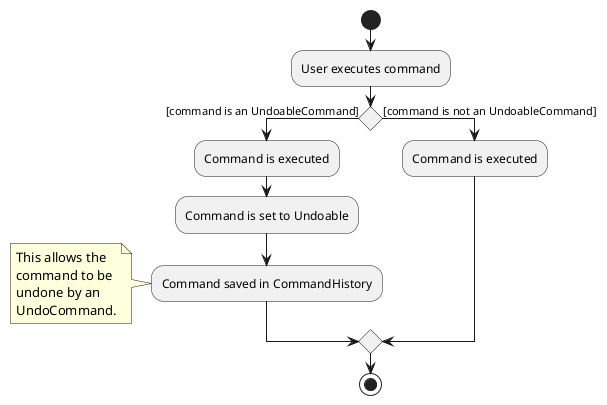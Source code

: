 @startuml
start
:User executes command;
if () then ([command is an UndoableCommand])
    :Command is executed;
    :Command is set to Undoable;
    :Command saved in CommandHistory;
    note left
    This allows the
    command to be
    undone by an
    UndoCommand.
    end note
else ([command is not an UndoableCommand])
    :Command is executed;
endif
stop
@enduml
